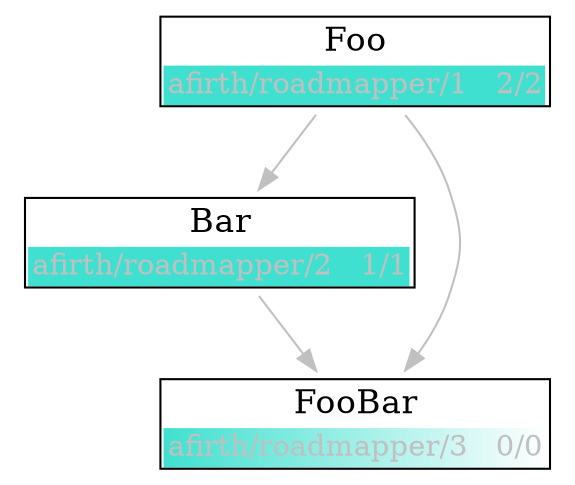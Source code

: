 
digraph {
  node [shape=plaintext fontsize=16,bgcolor=white,  fillcolor=white, style=filled]
  edge [length=100, color=gray, fontcolor=black]
"afirth_roadmapper_1" [label=<
 <TABLE HREF="https://github.com/afirth/roadmapper/milestone/1" BORDER="1" cellspacing="0" cellborder="0">
    <TR>
        <TD>Foo</TD>
    </TR>
    <TR>
        <TD bgcolor="Turquoise;0.99:white"><FONT POINT-SIZE="14.0" COLOR="gray">afirth/roadmapper/1   2/2</FONT></TD>
    </TR>
  </TABLE>>];
    
  "afirth_roadmapper_2" [label=<
 <TABLE HREF="https://github.com/afirth/roadmapper/milestone/2" BORDER="1" cellspacing="0" cellborder="0">
    <TR>
        <TD>Bar</TD>
    </TR>
    <TR>
        <TD bgcolor="Turquoise;0.99:white"><FONT POINT-SIZE="14.0" COLOR="gray">afirth/roadmapper/2   1/1</FONT></TD>
    </TR>
  </TABLE>>];
    "afirth_roadmapper_1" -> "afirth_roadmapper_2";
    
  "afirth_roadmapper_3" [label=<
 <TABLE HREF="https://github.com/afirth/roadmapper/milestone/3" BORDER="1" cellspacing="0" cellborder="0">
    <TR>
        <TD>FooBar</TD>
    </TR>
    <TR>
        <TD bgcolor="Turquoise;0:white"><FONT POINT-SIZE="14.0" COLOR="gray">afirth/roadmapper/3   0/0</FONT></TD>
    </TR>
  </TABLE>>];
    "afirth_roadmapper_1" -> "afirth_roadmapper_3";
    "afirth_roadmapper_2" -> "afirth_roadmapper_3";
    
  
}
